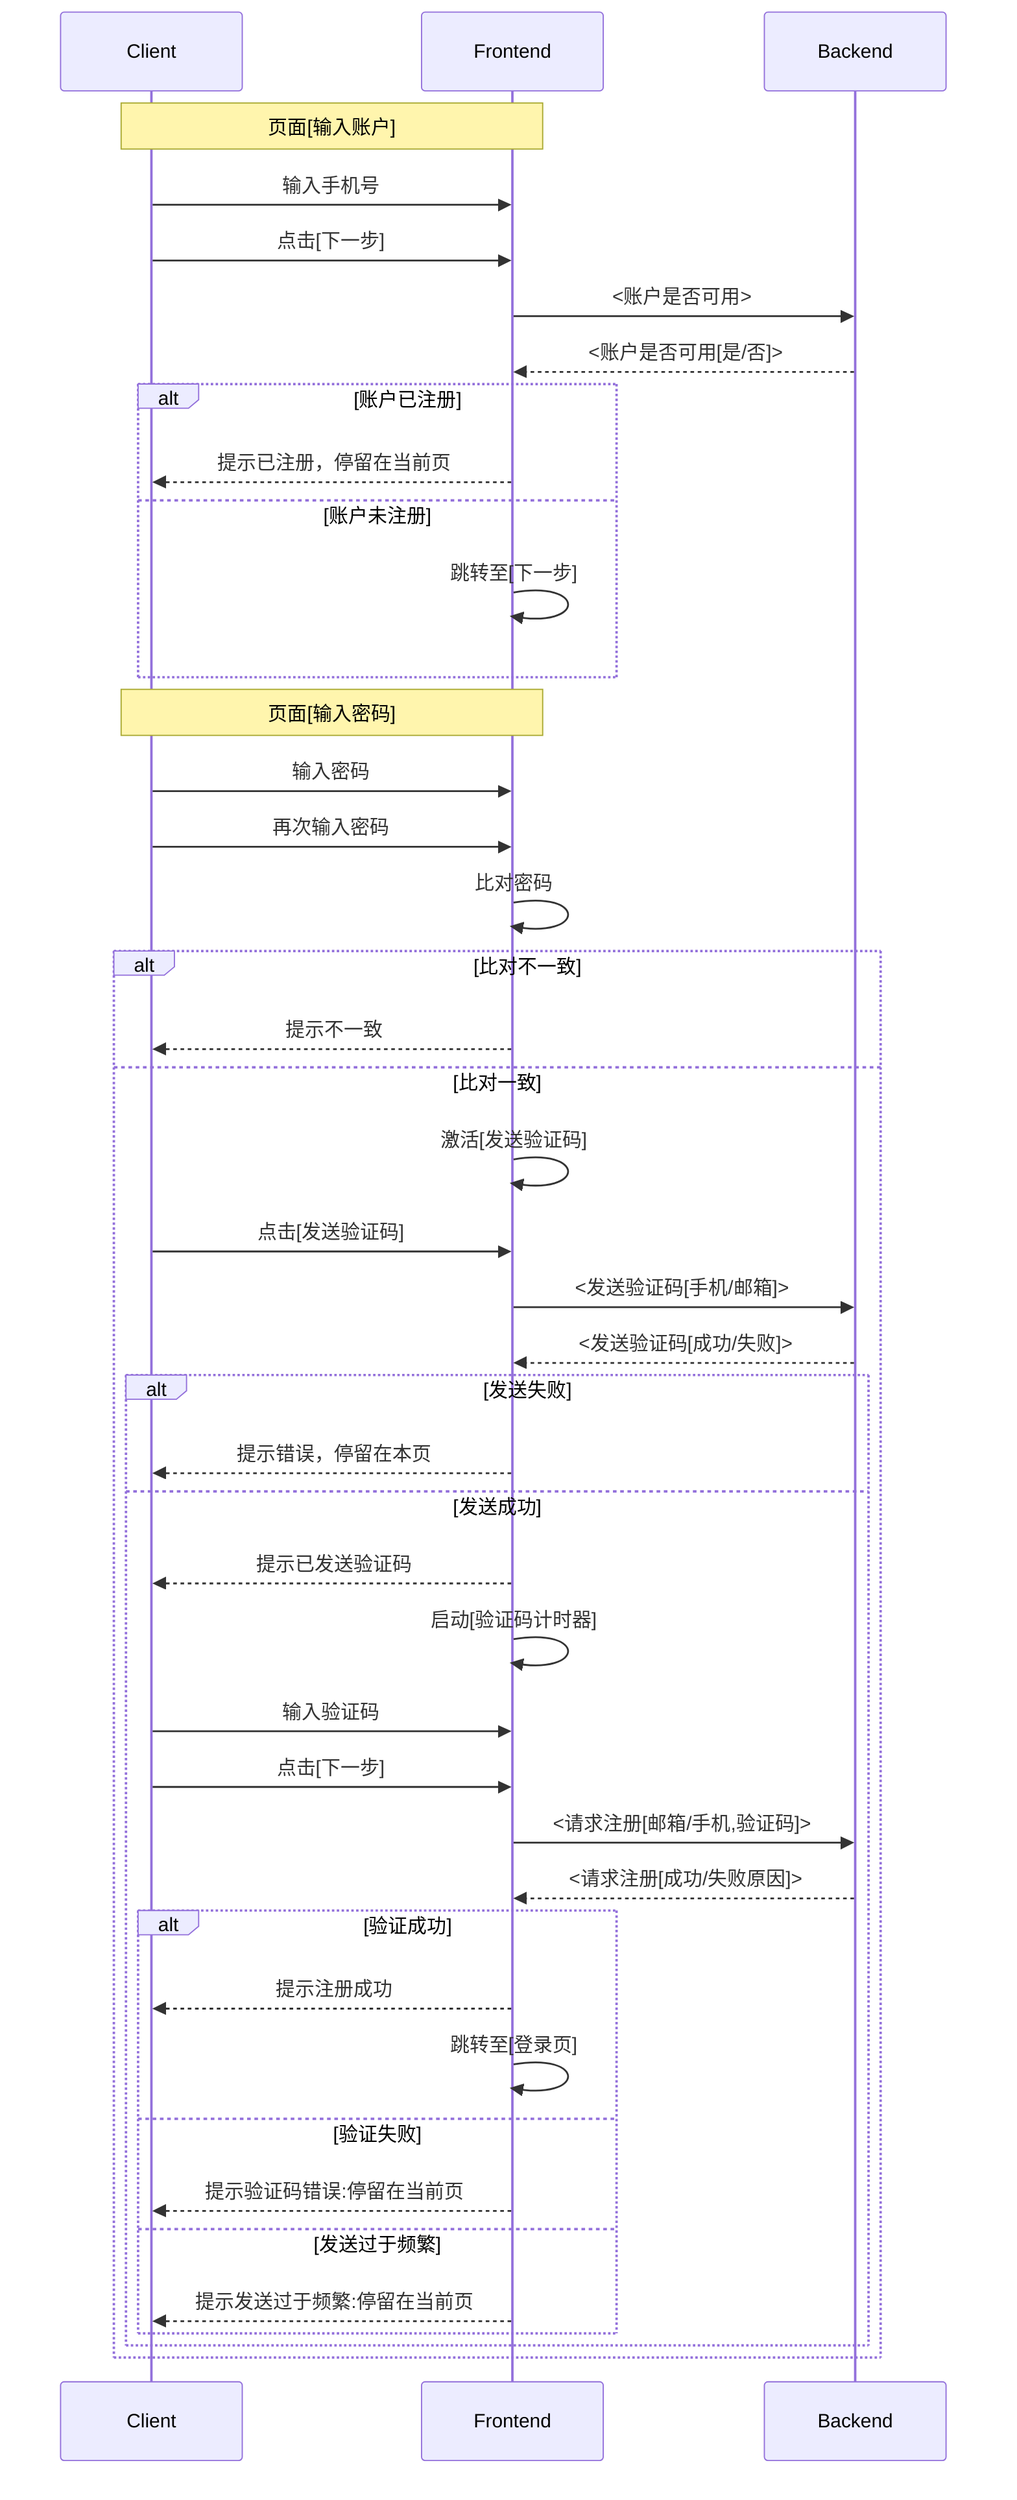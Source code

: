 sequenceDiagram
participant user as Client
participant client as Frontend
participant server as Backend

Note over user, client: 页面[输入账户]
user->>client: 输入手机号
  user->>client: 点击[下一步]
  client->>server: <账户是否可用>
  server-->>client: <账户是否可用[是/否]>
  alt 账户已注册
    client-->>user: 提示已注册，停留在当前页
  else 账户未注册
    client->>client: 跳转至[下一步]
end

Note over user, client: 页面[输入密码]
user->>client: 输入密码
user->>client: 再次输入密码
client->>client: 比对密码
alt 比对不一致
client-->>user: 提示不一致
else 比对一致
client->>client: 激活[发送验证码]
  user->>client: 点击[发送验证码]
  client->>server: <发送验证码[手机/邮箱]>
  server-->>client: <发送验证码[成功/失败]>
  alt 发送失败
    client-->>user: 提示错误，停留在本页
  else 发送成功
    client-->>user: 提示已发送验证码
    client->>client: 启动[验证码计时器]
      user->>client: 输入验证码
        user->>client: 点击[下一步]
        client->>server: <请求注册[邮箱/手机,验证码]>
        server-->>client: <请求注册[成功/失败原因]>
        alt 验证成功
          client-->>user: 提示注册成功
          client->>client: 跳转至[登录页]
        else 验证失败
          client-->>user: 提示验证码错误:停留在当前页
        else 发送过于频繁
          client-->>user: 提示发送过于频繁:停留在当前页
        end
      end
    end